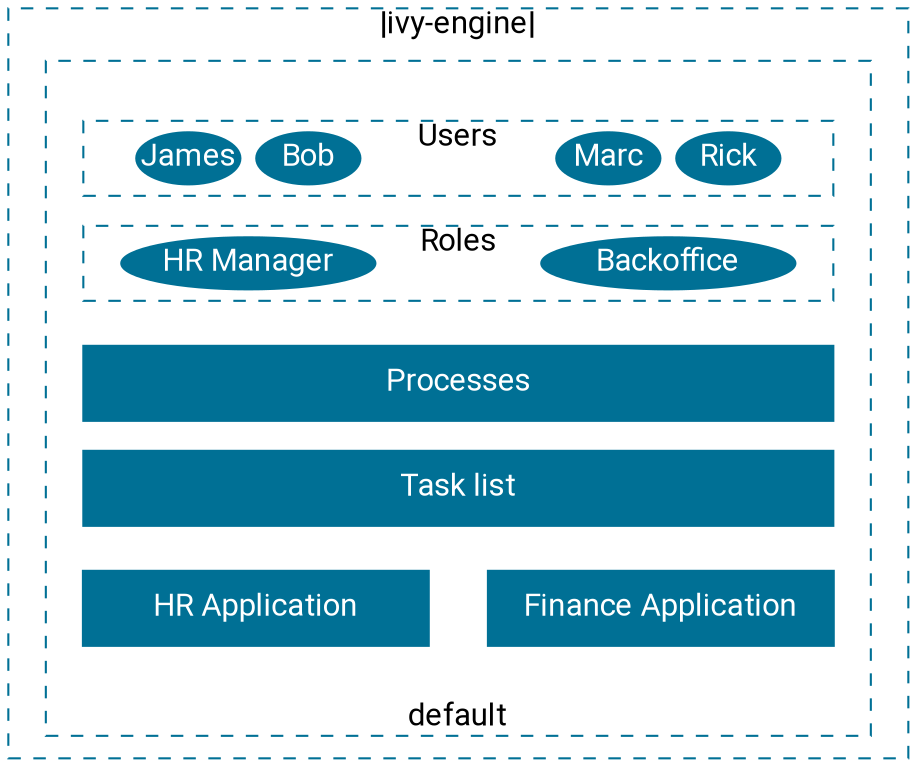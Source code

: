 digraph engine {
  layout=neato;

  node [shape=box, height="0.8", width="2", color="#007095", style=filled, fixedsize="true", margin=0, 
        fontname="Roboto,Helvetica Neue,Arial,sans-serif", fontcolor="white", fontsize=15
       ]; 
   
  /* nodes */
  engine [ label="|ivy-engine|",         pos="0.0,0.0!",   width="6.0", height="5.0", style="dashed", fontcolor="black", labelloc="t"];
  default [ label="default",                pos="0.0,-0.1!",  width="5.5", height="4.5", style="dashed", fontcolor="black", labelloc="b"];

  processes [ label="Processes",            pos="0.0,0.0!",   width="5.0", height="0.5" ];
  tasklist [ label="Task list",             pos="0.0,-0.7!",  width="5.0", height="0.5" ];

  hrapp [ label="HR Application",           pos="-1.35,-1.5!", width="2.3", height="0.5" ];
  financeapp [ label="Finance Application", pos="1.35,-1.5!",  width="2.3", height="0.5" ];

  users [ label="Users",                    pos="0.0,1.5!",    width="5.0", height="0.5", style="dashed" fontcolor="black" labelloc="t"];
  roles [ label="Roles",                    pos="0.0,0.8!",    width="5.0", height="0.5", style="dashed" fontcolor="black" labelloc="t"];

  bob [ shape="ellipse" label="Bob",        pos="-1.0,1.5!",   width="0.7", height="0.35"];
  marc [ shape="ellipse" label="Marc",      pos="1.0,1.5!",    width="0.7", height="0.35"];
  rick [ shape="ellipse" label="Rick",      pos="1.8,1.5!",    width="0.7", height="0.35"];
  james [ shape="ellipse" label="James",    pos="-1.8,1.5!",   width="0.7", height="0.35"];

  hrmanager [ shape="ellipse" label="HR Manager", pos="-1.4,0.8!" width="1.7", height="0.35"];
  backoffice [ shape="ellipse" label="Backoffice", pos="1.4,0.8!" width="1.7", height="0.35"];
}
